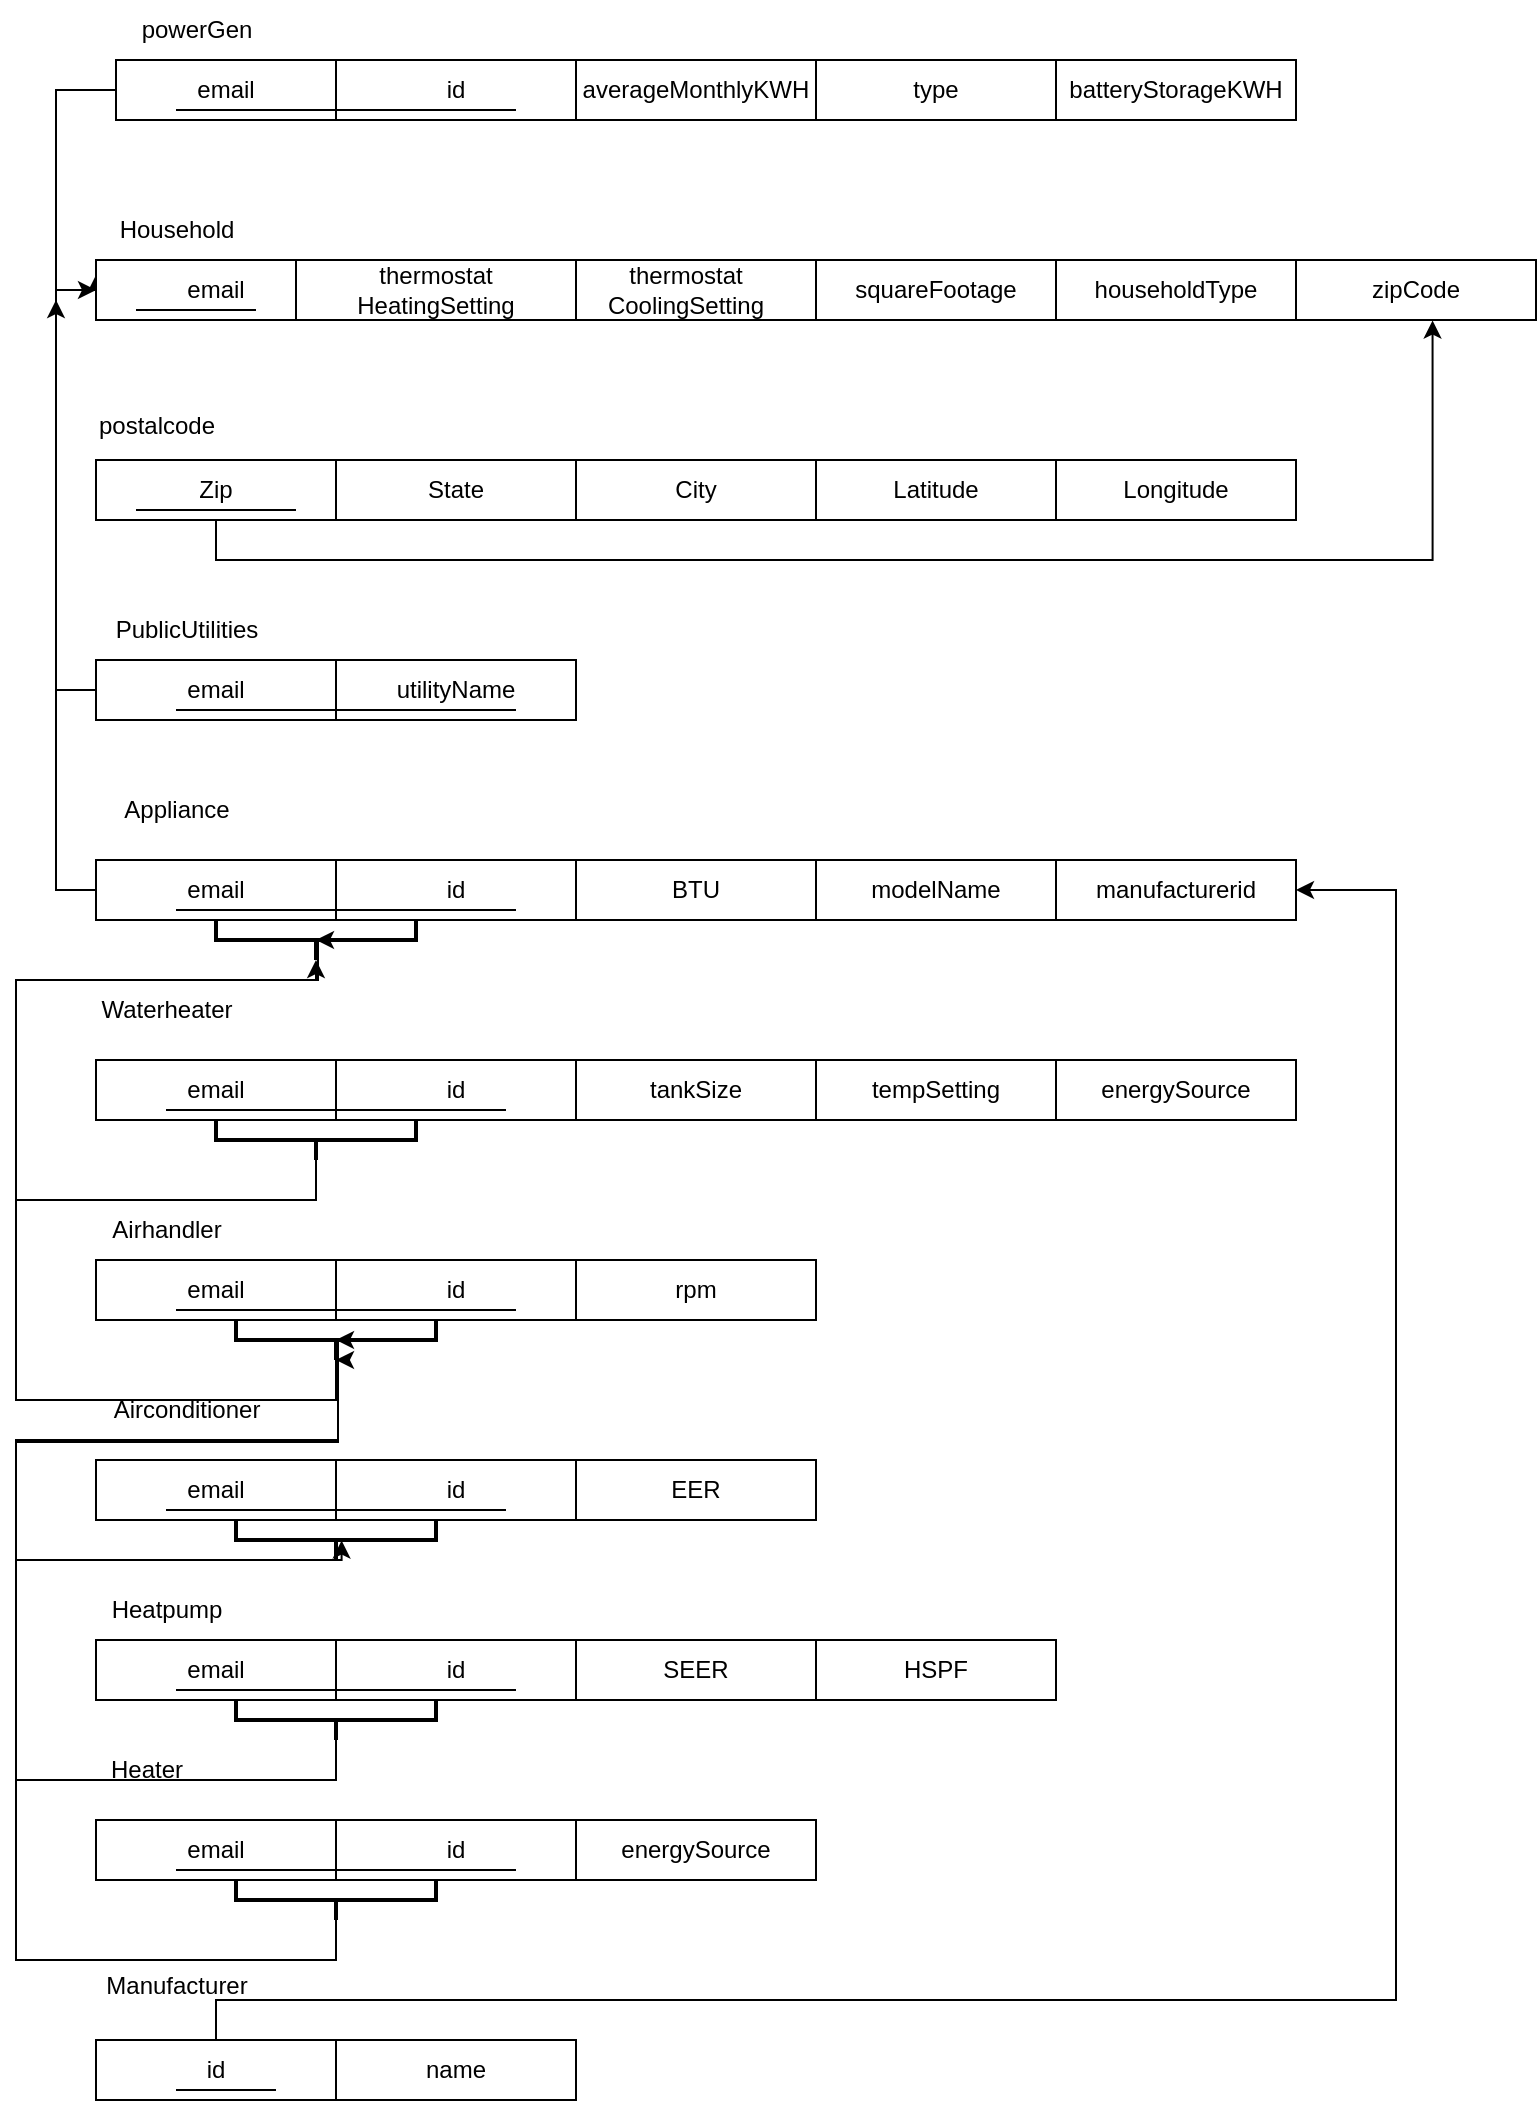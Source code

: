 <mxfile version="21.4.0" type="github">
  <diagram id="QedcGpKKdiL8F23haLe_" name="Page-1">
    <mxGraphModel dx="747" dy="424" grid="1" gridSize="10" guides="1" tooltips="1" connect="1" arrows="1" fold="1" page="1" pageScale="1" pageWidth="850" pageHeight="1100" math="0" shadow="0">
      <root>
        <mxCell id="0" />
        <mxCell id="1" parent="0" />
        <mxCell id="PBKsIrR6GwTKu4o-tgec-121" style="edgeStyle=orthogonalEdgeStyle;rounded=0;orthogonalLoop=1;jettySize=auto;html=1;exitX=0;exitY=0.5;exitDx=0;exitDy=0;entryX=0;entryY=0.25;entryDx=0;entryDy=0;" edge="1" parent="1" source="PBKsIrR6GwTKu4o-tgec-1" target="PBKsIrR6GwTKu4o-tgec-41">
          <mxGeometry relative="1" as="geometry">
            <mxPoint x="110" y="180" as="targetPoint" />
            <Array as="points">
              <mxPoint x="100" y="85" />
              <mxPoint x="100" y="185" />
              <mxPoint x="120" y="185" />
            </Array>
          </mxGeometry>
        </mxCell>
        <mxCell id="PBKsIrR6GwTKu4o-tgec-1" value="email" style="rounded=0;whiteSpace=wrap;html=1;" vertex="1" parent="1">
          <mxGeometry x="130" y="70" width="110" height="30" as="geometry" />
        </mxCell>
        <mxCell id="PBKsIrR6GwTKu4o-tgec-2" value="id" style="rounded=0;whiteSpace=wrap;html=1;" vertex="1" parent="1">
          <mxGeometry x="240" y="70" width="120" height="30" as="geometry" />
        </mxCell>
        <mxCell id="PBKsIrR6GwTKu4o-tgec-3" value="averageMonthlyKWH " style="rounded=0;whiteSpace=wrap;html=1;" vertex="1" parent="1">
          <mxGeometry x="360" y="70" width="120" height="30" as="geometry" />
        </mxCell>
        <mxCell id="PBKsIrR6GwTKu4o-tgec-4" value="type " style="rounded=0;whiteSpace=wrap;html=1;" vertex="1" parent="1">
          <mxGeometry x="480" y="70" width="120" height="30" as="geometry" />
        </mxCell>
        <mxCell id="PBKsIrR6GwTKu4o-tgec-5" value="batteryStorageKWH " style="rounded=0;whiteSpace=wrap;html=1;" vertex="1" parent="1">
          <mxGeometry x="600" y="70" width="120" height="30" as="geometry" />
        </mxCell>
        <mxCell id="PBKsIrR6GwTKu4o-tgec-8" value="thermostat&lt;br&gt;CoolingSetting " style="rounded=0;whiteSpace=wrap;html=1;" vertex="1" parent="1">
          <mxGeometry x="350" y="170" width="130" height="30" as="geometry" />
        </mxCell>
        <mxCell id="PBKsIrR6GwTKu4o-tgec-9" value="squareFootage " style="rounded=0;whiteSpace=wrap;html=1;" vertex="1" parent="1">
          <mxGeometry x="480" y="170" width="120" height="30" as="geometry" />
        </mxCell>
        <mxCell id="PBKsIrR6GwTKu4o-tgec-10" value="householdType " style="rounded=0;whiteSpace=wrap;html=1;" vertex="1" parent="1">
          <mxGeometry x="600" y="170" width="120" height="30" as="geometry" />
        </mxCell>
        <mxCell id="PBKsIrR6GwTKu4o-tgec-11" value="zipCode " style="rounded=0;whiteSpace=wrap;html=1;" vertex="1" parent="1">
          <mxGeometry x="720" y="170" width="120" height="30" as="geometry" />
        </mxCell>
        <mxCell id="PBKsIrR6GwTKu4o-tgec-119" style="edgeStyle=orthogonalEdgeStyle;rounded=0;orthogonalLoop=1;jettySize=auto;html=1;exitX=0.5;exitY=1;exitDx=0;exitDy=0;entryX=0.569;entryY=1.009;entryDx=0;entryDy=0;entryPerimeter=0;" edge="1" parent="1" source="PBKsIrR6GwTKu4o-tgec-12" target="PBKsIrR6GwTKu4o-tgec-11">
          <mxGeometry relative="1" as="geometry" />
        </mxCell>
        <mxCell id="PBKsIrR6GwTKu4o-tgec-12" value="Zip" style="rounded=0;whiteSpace=wrap;html=1;" vertex="1" parent="1">
          <mxGeometry x="120" y="270" width="120" height="30" as="geometry" />
        </mxCell>
        <mxCell id="PBKsIrR6GwTKu4o-tgec-13" value="State" style="rounded=0;whiteSpace=wrap;html=1;" vertex="1" parent="1">
          <mxGeometry x="240" y="270" width="120" height="30" as="geometry" />
        </mxCell>
        <mxCell id="PBKsIrR6GwTKu4o-tgec-14" value="City" style="rounded=0;whiteSpace=wrap;html=1;" vertex="1" parent="1">
          <mxGeometry x="360" y="270" width="120" height="30" as="geometry" />
        </mxCell>
        <mxCell id="PBKsIrR6GwTKu4o-tgec-15" value="Latitude" style="rounded=0;whiteSpace=wrap;html=1;" vertex="1" parent="1">
          <mxGeometry x="480" y="270" width="120" height="30" as="geometry" />
        </mxCell>
        <mxCell id="PBKsIrR6GwTKu4o-tgec-16" value="Longitude" style="rounded=0;whiteSpace=wrap;html=1;" vertex="1" parent="1">
          <mxGeometry x="600" y="270" width="120" height="30" as="geometry" />
        </mxCell>
        <mxCell id="PBKsIrR6GwTKu4o-tgec-122" style="edgeStyle=orthogonalEdgeStyle;rounded=0;orthogonalLoop=1;jettySize=auto;html=1;exitX=0;exitY=0.5;exitDx=0;exitDy=0;entryX=0;entryY=0.5;entryDx=0;entryDy=0;" edge="1" parent="1" source="PBKsIrR6GwTKu4o-tgec-17" target="PBKsIrR6GwTKu4o-tgec-41">
          <mxGeometry relative="1" as="geometry" />
        </mxCell>
        <mxCell id="PBKsIrR6GwTKu4o-tgec-17" value="email" style="rounded=0;whiteSpace=wrap;html=1;" vertex="1" parent="1">
          <mxGeometry x="120" y="370" width="120" height="30" as="geometry" />
        </mxCell>
        <mxCell id="PBKsIrR6GwTKu4o-tgec-18" value="utilityName" style="rounded=0;whiteSpace=wrap;html=1;" vertex="1" parent="1">
          <mxGeometry x="240" y="370" width="120" height="30" as="geometry" />
        </mxCell>
        <mxCell id="PBKsIrR6GwTKu4o-tgec-21" value="tankSize" style="rounded=0;whiteSpace=wrap;html=1;" vertex="1" parent="1">
          <mxGeometry x="360" y="570" width="120" height="30" as="geometry" />
        </mxCell>
        <mxCell id="PBKsIrR6GwTKu4o-tgec-22" value="tempSetting" style="rounded=0;whiteSpace=wrap;html=1;" vertex="1" parent="1">
          <mxGeometry x="480" y="570" width="120" height="30" as="geometry" />
        </mxCell>
        <mxCell id="PBKsIrR6GwTKu4o-tgec-23" value="energySource" style="rounded=0;whiteSpace=wrap;html=1;" vertex="1" parent="1">
          <mxGeometry x="600" y="570" width="120" height="30" as="geometry" />
        </mxCell>
        <mxCell id="PBKsIrR6GwTKu4o-tgec-126" style="edgeStyle=orthogonalEdgeStyle;rounded=0;orthogonalLoop=1;jettySize=auto;html=1;exitX=0;exitY=0.5;exitDx=0;exitDy=0;" edge="1" parent="1" source="PBKsIrR6GwTKu4o-tgec-24">
          <mxGeometry relative="1" as="geometry">
            <mxPoint x="100" y="190" as="targetPoint" />
          </mxGeometry>
        </mxCell>
        <mxCell id="PBKsIrR6GwTKu4o-tgec-24" value="email" style="rounded=0;whiteSpace=wrap;html=1;" vertex="1" parent="1">
          <mxGeometry x="120" y="470" width="120" height="30" as="geometry" />
        </mxCell>
        <mxCell id="PBKsIrR6GwTKu4o-tgec-25" value="id" style="rounded=0;whiteSpace=wrap;html=1;" vertex="1" parent="1">
          <mxGeometry x="240" y="470" width="120" height="30" as="geometry" />
        </mxCell>
        <mxCell id="PBKsIrR6GwTKu4o-tgec-26" value="BTU" style="rounded=0;whiteSpace=wrap;html=1;" vertex="1" parent="1">
          <mxGeometry x="360" y="470" width="120" height="30" as="geometry" />
        </mxCell>
        <mxCell id="PBKsIrR6GwTKu4o-tgec-27" value="modelName" style="rounded=0;whiteSpace=wrap;html=1;" vertex="1" parent="1">
          <mxGeometry x="480" y="470" width="120" height="30" as="geometry" />
        </mxCell>
        <mxCell id="PBKsIrR6GwTKu4o-tgec-28" value="manufacturerid" style="rounded=0;whiteSpace=wrap;html=1;" vertex="1" parent="1">
          <mxGeometry x="600" y="470" width="120" height="30" as="geometry" />
        </mxCell>
        <mxCell id="PBKsIrR6GwTKu4o-tgec-29" value="email" style="rounded=0;whiteSpace=wrap;html=1;" vertex="1" parent="1">
          <mxGeometry x="120" y="570" width="120" height="30" as="geometry" />
        </mxCell>
        <mxCell id="PBKsIrR6GwTKu4o-tgec-30" value="id" style="rounded=0;whiteSpace=wrap;html=1;" vertex="1" parent="1">
          <mxGeometry x="240" y="570" width="120" height="30" as="geometry" />
        </mxCell>
        <mxCell id="PBKsIrR6GwTKu4o-tgec-31" value="email" style="rounded=0;whiteSpace=wrap;html=1;" vertex="1" parent="1">
          <mxGeometry x="120" y="670" width="120" height="30" as="geometry" />
        </mxCell>
        <mxCell id="PBKsIrR6GwTKu4o-tgec-32" value="id" style="rounded=0;whiteSpace=wrap;html=1;" vertex="1" parent="1">
          <mxGeometry x="240" y="670" width="120" height="30" as="geometry" />
        </mxCell>
        <mxCell id="PBKsIrR6GwTKu4o-tgec-33" value="rpm" style="rounded=0;whiteSpace=wrap;html=1;" vertex="1" parent="1">
          <mxGeometry x="360" y="670" width="120" height="30" as="geometry" />
        </mxCell>
        <mxCell id="PBKsIrR6GwTKu4o-tgec-34" value="email" style="rounded=0;whiteSpace=wrap;html=1;" vertex="1" parent="1">
          <mxGeometry x="120" y="770" width="120" height="30" as="geometry" />
        </mxCell>
        <mxCell id="PBKsIrR6GwTKu4o-tgec-35" value="id" style="rounded=0;whiteSpace=wrap;html=1;" vertex="1" parent="1">
          <mxGeometry x="240" y="770" width="120" height="30" as="geometry" />
        </mxCell>
        <mxCell id="PBKsIrR6GwTKu4o-tgec-36" value="EER" style="rounded=0;whiteSpace=wrap;html=1;" vertex="1" parent="1">
          <mxGeometry x="360" y="770" width="120" height="30" as="geometry" />
        </mxCell>
        <mxCell id="PBKsIrR6GwTKu4o-tgec-41" value="email" style="rounded=0;whiteSpace=wrap;html=1;" vertex="1" parent="1">
          <mxGeometry x="120" y="170" width="120" height="30" as="geometry" />
        </mxCell>
        <mxCell id="PBKsIrR6GwTKu4o-tgec-42" value="thermostat&lt;br&gt;HeatingSetting " style="rounded=0;whiteSpace=wrap;html=1;" vertex="1" parent="1">
          <mxGeometry x="220" y="170" width="140" height="30" as="geometry" />
        </mxCell>
        <mxCell id="PBKsIrR6GwTKu4o-tgec-118" style="edgeStyle=orthogonalEdgeStyle;rounded=0;orthogonalLoop=1;jettySize=auto;html=1;exitX=0.5;exitY=0;exitDx=0;exitDy=0;" edge="1" parent="1" source="PBKsIrR6GwTKu4o-tgec-43" target="PBKsIrR6GwTKu4o-tgec-28">
          <mxGeometry relative="1" as="geometry">
            <Array as="points">
              <mxPoint x="180" y="1040" />
              <mxPoint x="770" y="1040" />
              <mxPoint x="770" y="485" />
            </Array>
          </mxGeometry>
        </mxCell>
        <mxCell id="PBKsIrR6GwTKu4o-tgec-43" value="id" style="rounded=0;whiteSpace=wrap;html=1;" vertex="1" parent="1">
          <mxGeometry x="120" y="1060" width="120" height="30" as="geometry" />
        </mxCell>
        <mxCell id="PBKsIrR6GwTKu4o-tgec-44" value="name" style="rounded=0;whiteSpace=wrap;html=1;" vertex="1" parent="1">
          <mxGeometry x="240" y="1060" width="120" height="30" as="geometry" />
        </mxCell>
        <mxCell id="PBKsIrR6GwTKu4o-tgec-54" value="" style="line;strokeWidth=1;rotatable=0;dashed=0;labelPosition=right;align=left;verticalAlign=middle;spacingTop=0;spacingLeft=6;points=[];portConstraint=eastwest;" vertex="1" parent="1">
          <mxGeometry x="160" y="90" width="170" height="10" as="geometry" />
        </mxCell>
        <mxCell id="PBKsIrR6GwTKu4o-tgec-55" value="powerGen" style="text;html=1;align=center;verticalAlign=middle;resizable=0;points=[];autosize=1;strokeColor=none;fillColor=none;" vertex="1" parent="1">
          <mxGeometry x="130" y="40" width="80" height="30" as="geometry" />
        </mxCell>
        <mxCell id="PBKsIrR6GwTKu4o-tgec-56" value="Household" style="text;html=1;align=center;verticalAlign=middle;resizable=0;points=[];autosize=1;strokeColor=none;fillColor=none;" vertex="1" parent="1">
          <mxGeometry x="120" y="140" width="80" height="30" as="geometry" />
        </mxCell>
        <mxCell id="PBKsIrR6GwTKu4o-tgec-57" value="PublicUtilities&lt;span style=&quot;color: rgb(36, 41, 47); font-family: ui-monospace, SFMono-Regular, &amp;quot;SF Mono&amp;quot;, Menlo, Consolas, &amp;quot;Liberation Mono&amp;quot;, monospace; text-align: start; background-color: rgb(255, 255, 255);&quot;&gt; &lt;/span&gt;" style="text;html=1;align=center;verticalAlign=middle;resizable=0;points=[];autosize=1;strokeColor=none;fillColor=none;" vertex="1" parent="1">
          <mxGeometry x="120" y="340" width="90" height="30" as="geometry" />
        </mxCell>
        <mxCell id="PBKsIrR6GwTKu4o-tgec-58" value="" style="line;strokeWidth=1;rotatable=0;dashed=0;labelPosition=right;align=left;verticalAlign=middle;spacingTop=0;spacingLeft=6;points=[];portConstraint=eastwest;" vertex="1" parent="1">
          <mxGeometry x="160" y="390" width="170" height="10" as="geometry" />
        </mxCell>
        <mxCell id="PBKsIrR6GwTKu4o-tgec-62" value="" style="line;strokeWidth=1;rotatable=0;dashed=0;labelPosition=right;align=left;verticalAlign=middle;spacingTop=0;spacingLeft=6;points=[];portConstraint=eastwest;" vertex="1" parent="1">
          <mxGeometry x="140" y="190" width="60" height="10" as="geometry" />
        </mxCell>
        <mxCell id="PBKsIrR6GwTKu4o-tgec-63" value="" style="line;strokeWidth=1;rotatable=0;dashed=0;labelPosition=right;align=left;verticalAlign=middle;spacingTop=0;spacingLeft=6;points=[];portConstraint=eastwest;" vertex="1" parent="1">
          <mxGeometry x="140" y="290" width="80" height="10" as="geometry" />
        </mxCell>
        <mxCell id="PBKsIrR6GwTKu4o-tgec-64" value="Appliance" style="text;html=1;align=center;verticalAlign=middle;resizable=0;points=[];autosize=1;strokeColor=none;fillColor=none;" vertex="1" parent="1">
          <mxGeometry x="120" y="430" width="80" height="30" as="geometry" />
        </mxCell>
        <mxCell id="PBKsIrR6GwTKu4o-tgec-65" value="Waterheater" style="text;html=1;align=center;verticalAlign=middle;resizable=0;points=[];autosize=1;strokeColor=none;fillColor=none;" vertex="1" parent="1">
          <mxGeometry x="110" y="530" width="90" height="30" as="geometry" />
        </mxCell>
        <mxCell id="PBKsIrR6GwTKu4o-tgec-66" value="Airhandler" style="text;html=1;align=center;verticalAlign=middle;resizable=0;points=[];autosize=1;strokeColor=none;fillColor=none;" vertex="1" parent="1">
          <mxGeometry x="115" y="640" width="80" height="30" as="geometry" />
        </mxCell>
        <mxCell id="PBKsIrR6GwTKu4o-tgec-67" value="Airconditioner" style="text;html=1;align=center;verticalAlign=middle;resizable=0;points=[];autosize=1;strokeColor=none;fillColor=none;" vertex="1" parent="1">
          <mxGeometry x="115" y="730" width="100" height="30" as="geometry" />
        </mxCell>
        <mxCell id="PBKsIrR6GwTKu4o-tgec-68" value="Heater" style="text;html=1;align=center;verticalAlign=middle;resizable=0;points=[];autosize=1;strokeColor=none;fillColor=none;imageAspect=0;imageWidth=24;imageHeight=24;" vertex="1" parent="1">
          <mxGeometry x="115" y="910" width="60" height="30" as="geometry" />
        </mxCell>
        <mxCell id="PBKsIrR6GwTKu4o-tgec-80" value="Heatpump" style="text;html=1;align=center;verticalAlign=middle;resizable=0;points=[];autosize=1;strokeColor=none;fillColor=none;" vertex="1" parent="1">
          <mxGeometry x="115" y="830" width="80" height="30" as="geometry" />
        </mxCell>
        <mxCell id="PBKsIrR6GwTKu4o-tgec-84" value="email" style="rounded=0;whiteSpace=wrap;html=1;" vertex="1" parent="1">
          <mxGeometry x="120" y="860" width="120" height="30" as="geometry" />
        </mxCell>
        <mxCell id="PBKsIrR6GwTKu4o-tgec-85" value="id" style="rounded=0;whiteSpace=wrap;html=1;" vertex="1" parent="1">
          <mxGeometry x="240" y="860" width="120" height="30" as="geometry" />
        </mxCell>
        <mxCell id="PBKsIrR6GwTKu4o-tgec-86" value="SEER" style="rounded=0;whiteSpace=wrap;html=1;" vertex="1" parent="1">
          <mxGeometry x="360" y="860" width="120" height="30" as="geometry" />
        </mxCell>
        <mxCell id="PBKsIrR6GwTKu4o-tgec-87" value="HSPF" style="rounded=0;whiteSpace=wrap;html=1;" vertex="1" parent="1">
          <mxGeometry x="480" y="860" width="120" height="30" as="geometry" />
        </mxCell>
        <mxCell id="PBKsIrR6GwTKu4o-tgec-88" value="email" style="rounded=0;whiteSpace=wrap;html=1;" vertex="1" parent="1">
          <mxGeometry x="120" y="950" width="120" height="30" as="geometry" />
        </mxCell>
        <mxCell id="PBKsIrR6GwTKu4o-tgec-89" value="id" style="rounded=0;whiteSpace=wrap;html=1;" vertex="1" parent="1">
          <mxGeometry x="240" y="950" width="120" height="30" as="geometry" />
        </mxCell>
        <mxCell id="PBKsIrR6GwTKu4o-tgec-90" value="energySource" style="rounded=0;whiteSpace=wrap;html=1;" vertex="1" parent="1">
          <mxGeometry x="360" y="950" width="120" height="30" as="geometry" />
        </mxCell>
        <mxCell id="PBKsIrR6GwTKu4o-tgec-94" value="postalcode" style="text;html=1;align=center;verticalAlign=middle;resizable=0;points=[];autosize=1;strokeColor=none;fillColor=none;" vertex="1" parent="1">
          <mxGeometry x="110" y="238" width="80" height="30" as="geometry" />
        </mxCell>
        <mxCell id="PBKsIrR6GwTKu4o-tgec-95" value="Manufacturer" style="text;html=1;align=center;verticalAlign=middle;resizable=0;points=[];autosize=1;strokeColor=none;fillColor=none;" vertex="1" parent="1">
          <mxGeometry x="115" y="1018" width="90" height="30" as="geometry" />
        </mxCell>
        <mxCell id="PBKsIrR6GwTKu4o-tgec-97" value="" style="strokeWidth=2;html=1;shape=mxgraph.flowchart.annotation_2;align=left;labelPosition=right;pointerEvents=1;direction=north;" vertex="1" parent="1">
          <mxGeometry x="180" y="500" width="100" height="20" as="geometry" />
        </mxCell>
        <mxCell id="PBKsIrR6GwTKu4o-tgec-106" style="edgeStyle=orthogonalEdgeStyle;rounded=0;orthogonalLoop=1;jettySize=auto;html=1;exitX=0;exitY=0.5;exitDx=0;exitDy=0;exitPerimeter=0;entryX=0;entryY=0.5;entryDx=0;entryDy=0;entryPerimeter=0;" edge="1" parent="1" source="PBKsIrR6GwTKu4o-tgec-101" target="PBKsIrR6GwTKu4o-tgec-97">
          <mxGeometry relative="1" as="geometry">
            <Array as="points">
              <mxPoint x="230" y="640" />
              <mxPoint x="80" y="640" />
              <mxPoint x="80" y="530" />
              <mxPoint x="230" y="530" />
            </Array>
          </mxGeometry>
        </mxCell>
        <mxCell id="PBKsIrR6GwTKu4o-tgec-101" value="" style="strokeWidth=2;html=1;shape=mxgraph.flowchart.annotation_2;align=left;labelPosition=right;pointerEvents=1;direction=north;" vertex="1" parent="1">
          <mxGeometry x="180" y="600" width="100" height="20" as="geometry" />
        </mxCell>
        <mxCell id="PBKsIrR6GwTKu4o-tgec-107" style="edgeStyle=orthogonalEdgeStyle;rounded=0;orthogonalLoop=1;jettySize=auto;html=1;exitX=0;exitY=0.5;exitDx=0;exitDy=0;exitPerimeter=0;" edge="1" parent="1" source="PBKsIrR6GwTKu4o-tgec-102">
          <mxGeometry relative="1" as="geometry">
            <mxPoint x="230" y="510" as="targetPoint" />
            <Array as="points">
              <mxPoint x="240" y="740" />
              <mxPoint x="80" y="740" />
              <mxPoint x="80" y="530" />
              <mxPoint x="231" y="530" />
            </Array>
          </mxGeometry>
        </mxCell>
        <mxCell id="PBKsIrR6GwTKu4o-tgec-102" value="" style="strokeWidth=2;html=1;shape=mxgraph.flowchart.annotation_2;align=left;labelPosition=right;pointerEvents=1;direction=north;" vertex="1" parent="1">
          <mxGeometry x="190" y="700" width="100" height="20" as="geometry" />
        </mxCell>
        <mxCell id="PBKsIrR6GwTKu4o-tgec-108" style="edgeStyle=orthogonalEdgeStyle;rounded=0;orthogonalLoop=1;jettySize=auto;html=1;exitX=0;exitY=0.5;exitDx=0;exitDy=0;exitPerimeter=0;" edge="1" parent="1" source="PBKsIrR6GwTKu4o-tgec-103">
          <mxGeometry relative="1" as="geometry">
            <mxPoint x="240" y="720" as="targetPoint" />
            <Array as="points">
              <mxPoint x="80" y="820" />
              <mxPoint x="80" y="761" />
              <mxPoint x="241" y="761" />
            </Array>
          </mxGeometry>
        </mxCell>
        <mxCell id="PBKsIrR6GwTKu4o-tgec-103" value="" style="strokeWidth=2;html=1;shape=mxgraph.flowchart.annotation_2;align=left;labelPosition=right;pointerEvents=1;direction=north;" vertex="1" parent="1">
          <mxGeometry x="190" y="800" width="100" height="20" as="geometry" />
        </mxCell>
        <mxCell id="PBKsIrR6GwTKu4o-tgec-109" style="edgeStyle=orthogonalEdgeStyle;rounded=0;orthogonalLoop=1;jettySize=auto;html=1;exitX=0;exitY=0.5;exitDx=0;exitDy=0;exitPerimeter=0;" edge="1" parent="1" source="PBKsIrR6GwTKu4o-tgec-104">
          <mxGeometry relative="1" as="geometry">
            <mxPoint x="240" y="710" as="targetPoint" />
            <Array as="points">
              <mxPoint x="240" y="930" />
              <mxPoint x="80" y="930" />
              <mxPoint x="80" y="760" />
              <mxPoint x="241" y="760" />
            </Array>
          </mxGeometry>
        </mxCell>
        <mxCell id="PBKsIrR6GwTKu4o-tgec-104" value="" style="strokeWidth=2;html=1;shape=mxgraph.flowchart.annotation_2;align=left;labelPosition=right;pointerEvents=1;direction=north;" vertex="1" parent="1">
          <mxGeometry x="190" y="890" width="100" height="20" as="geometry" />
        </mxCell>
        <mxCell id="PBKsIrR6GwTKu4o-tgec-110" style="edgeStyle=orthogonalEdgeStyle;rounded=0;orthogonalLoop=1;jettySize=auto;html=1;exitX=0;exitY=0.5;exitDx=0;exitDy=0;exitPerimeter=0;entryX=0.486;entryY=0.528;entryDx=0;entryDy=0;entryPerimeter=0;" edge="1" parent="1" source="PBKsIrR6GwTKu4o-tgec-105" target="PBKsIrR6GwTKu4o-tgec-103">
          <mxGeometry relative="1" as="geometry">
            <Array as="points">
              <mxPoint x="240" y="1020" />
              <mxPoint x="80" y="1020" />
              <mxPoint x="80" y="820" />
              <mxPoint x="243" y="820" />
            </Array>
          </mxGeometry>
        </mxCell>
        <mxCell id="PBKsIrR6GwTKu4o-tgec-105" value="" style="strokeWidth=2;html=1;shape=mxgraph.flowchart.annotation_2;align=left;labelPosition=right;pointerEvents=1;direction=north;" vertex="1" parent="1">
          <mxGeometry x="190" y="980" width="100" height="20" as="geometry" />
        </mxCell>
        <mxCell id="PBKsIrR6GwTKu4o-tgec-111" value="" style="line;strokeWidth=1;rotatable=0;dashed=0;labelPosition=right;align=left;verticalAlign=middle;spacingTop=0;spacingLeft=6;points=[];portConstraint=eastwest;" vertex="1" parent="1">
          <mxGeometry x="160" y="490" width="170" height="10" as="geometry" />
        </mxCell>
        <mxCell id="PBKsIrR6GwTKu4o-tgec-112" value="" style="line;strokeWidth=1;rotatable=0;dashed=0;labelPosition=right;align=left;verticalAlign=middle;spacingTop=0;spacingLeft=6;points=[];portConstraint=eastwest;" vertex="1" parent="1">
          <mxGeometry x="155" y="590" width="170" height="10" as="geometry" />
        </mxCell>
        <mxCell id="PBKsIrR6GwTKu4o-tgec-113" value="" style="line;strokeWidth=1;rotatable=0;dashed=0;labelPosition=right;align=left;verticalAlign=middle;spacingTop=0;spacingLeft=6;points=[];portConstraint=eastwest;" vertex="1" parent="1">
          <mxGeometry x="160" y="690" width="170" height="10" as="geometry" />
        </mxCell>
        <mxCell id="PBKsIrR6GwTKu4o-tgec-114" value="" style="line;strokeWidth=1;rotatable=0;dashed=0;labelPosition=right;align=left;verticalAlign=middle;spacingTop=0;spacingLeft=6;points=[];portConstraint=eastwest;" vertex="1" parent="1">
          <mxGeometry x="155" y="790" width="170" height="10" as="geometry" />
        </mxCell>
        <mxCell id="PBKsIrR6GwTKu4o-tgec-115" value="" style="line;strokeWidth=1;rotatable=0;dashed=0;labelPosition=right;align=left;verticalAlign=middle;spacingTop=0;spacingLeft=6;points=[];portConstraint=eastwest;" vertex="1" parent="1">
          <mxGeometry x="160" y="880" width="170" height="10" as="geometry" />
        </mxCell>
        <mxCell id="PBKsIrR6GwTKu4o-tgec-116" value="" style="line;strokeWidth=1;rotatable=0;dashed=0;labelPosition=right;align=left;verticalAlign=middle;spacingTop=0;spacingLeft=6;points=[];portConstraint=eastwest;" vertex="1" parent="1">
          <mxGeometry x="160" y="970" width="170" height="10" as="geometry" />
        </mxCell>
        <mxCell id="PBKsIrR6GwTKu4o-tgec-117" value="" style="line;strokeWidth=1;rotatable=0;dashed=0;labelPosition=right;align=left;verticalAlign=middle;spacingTop=0;spacingLeft=6;points=[];portConstraint=eastwest;" vertex="1" parent="1">
          <mxGeometry x="160" y="1080" width="50" height="10" as="geometry" />
        </mxCell>
      </root>
    </mxGraphModel>
  </diagram>
</mxfile>
